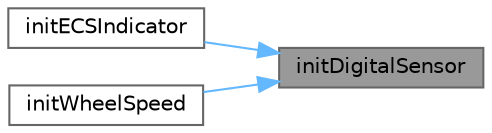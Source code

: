 digraph "initDigitalSensor"
{
 // LATEX_PDF_SIZE
  bgcolor="transparent";
  edge [fontname=Helvetica,fontsize=10,labelfontname=Helvetica,labelfontsize=10];
  node [fontname=Helvetica,fontsize=10,shape=box,height=0.2,width=0.4];
  rankdir="RL";
  Node1 [label="initDigitalSensor",height=0.2,width=0.4,color="gray40", fillcolor="grey60", style="filled", fontcolor="black",tooltip="Initializes a digital sensor with the given parameters."];
  Node1 -> Node2 [dir="back",color="steelblue1",style="solid"];
  Node2 [label="initECSIndicator",height=0.2,width=0.4,color="grey40", fillcolor="white", style="filled",URL="$ESCIndicator_8c.html#a23268d6d75292be2165c72d48183abe8",tooltip=" "];
  Node1 -> Node3 [dir="back",color="steelblue1",style="solid"];
  Node3 [label="initWheelSpeed",height=0.2,width=0.4,color="grey40", fillcolor="white", style="filled",URL="$WheelSpeed_8c.html#ac49732714bcdc5c6bb1c4f94ddf497b3",tooltip="Initialization function for a wheel speed sensor."];
}
